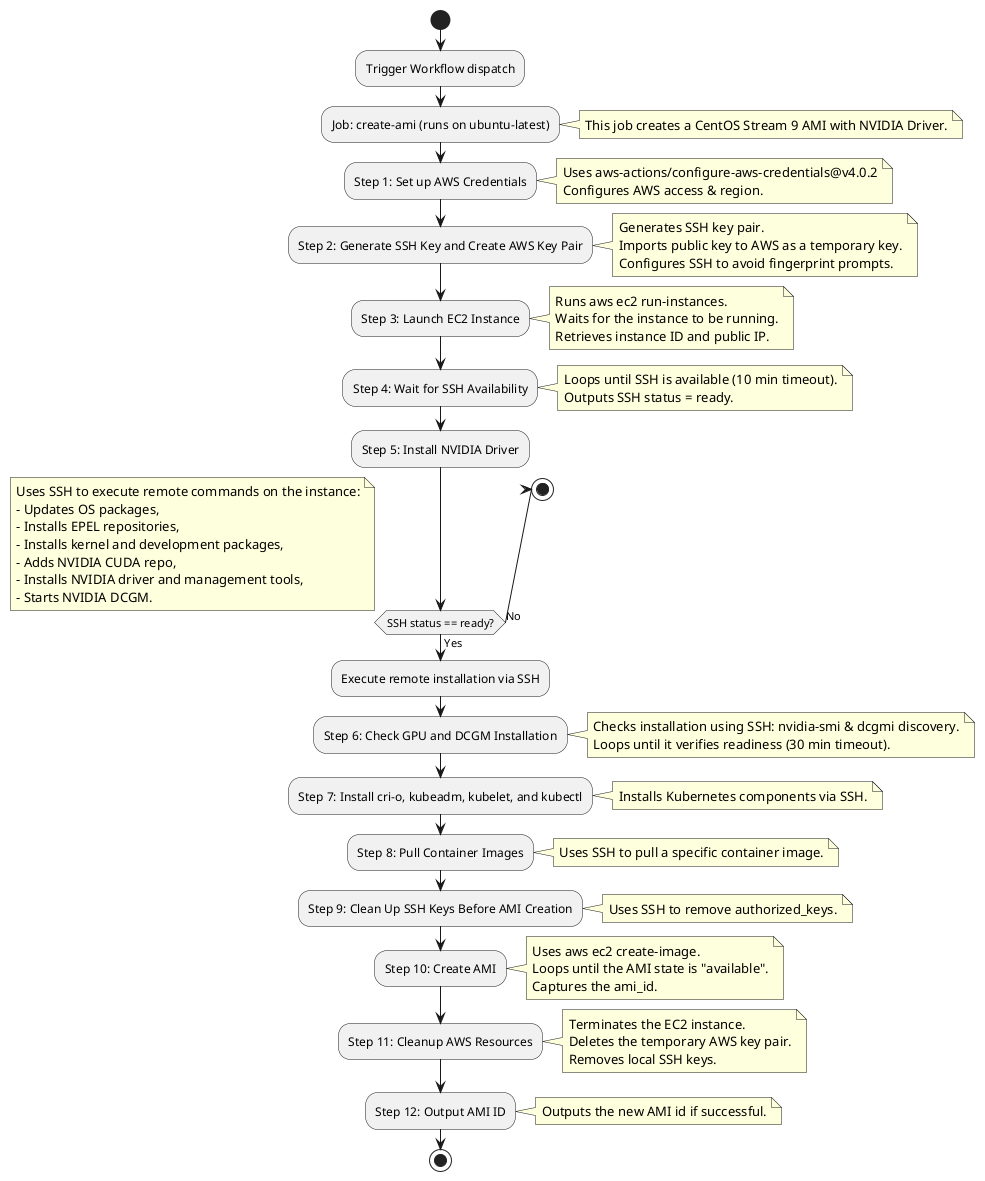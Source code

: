 @startuml
start

:Trigger Workflow dispatch;

:Job: create-ami (runs on ubuntu-latest);
note right
  This job creates a CentOS Stream 9 AMI with NVIDIA Driver.
end note

:Step 1: Set up AWS Credentials;
note right
  Uses aws-actions/configure-aws-credentials@v4.0.2
  Configures AWS access & region.
end note

:Step 2: Generate SSH Key and Create AWS Key Pair;
note right
  Generates SSH key pair.
  Imports public key to AWS as a temporary key.
  Configures SSH to avoid fingerprint prompts.
end note

:Step 3: Launch EC2 Instance;
note right
  Runs aws ec2 run-instances.
  Waits for the instance to be running.
  Retrieves instance ID and public IP.
end note

:Step 4: Wait for SSH Availability;
note right
  Loops until SSH is available (10 min timeout).
  Outputs SSH status = ready.
end note

:Step 5: Install NVIDIA Driver;
if (SSH status == ready?) then (Yes)
  note right
    Uses SSH to execute remote commands on the instance:
    - Updates OS packages,
    - Installs EPEL repositories,
    - Installs kernel and development packages,
    - Adds NVIDIA CUDA repo,
    - Installs NVIDIA driver and management tools,
    - Starts NVIDIA DCGM.
  end note
  :Execute remote installation via SSH;
else (No)
  stop
endif

:Step 6: Check GPU and DCGM Installation;
note right
  Checks installation using SSH: nvidia-smi & dcgmi discovery.
  Loops until it verifies readiness (30 min timeout).
end note

:Step 7: Install cri-o, kubeadm, kubelet, and kubectl;
note right
  Installs Kubernetes components via SSH.
end note

:Step 8: Pull Container Images;
note right
  Uses SSH to pull a specific container image.
end note

:Step 9: Clean Up SSH Keys Before AMI Creation;
note right
  Uses SSH to remove authorized_keys.
end note

:Step 10: Create AMI;
note right
  Uses aws ec2 create-image.
  Loops until the AMI state is "available".
  Captures the ami_id.
end note

:Step 11: Cleanup AWS Resources;
note right
  Terminates the EC2 instance.
  Deletes the temporary AWS key pair.
  Removes local SSH keys.
end note

:Step 12: Output AMI ID;
note right
  Outputs the new AMI id if successful.
end note

stop
@enduml
